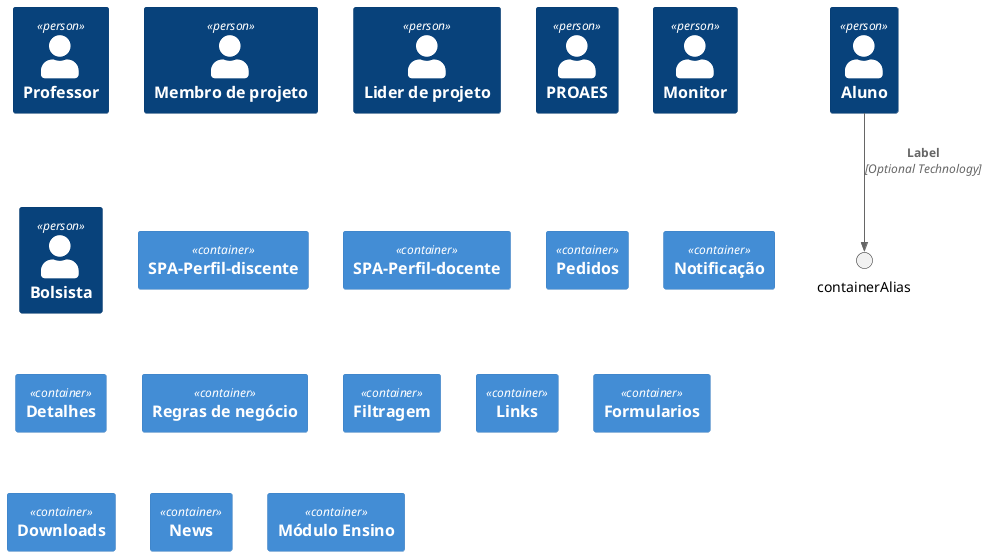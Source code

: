 @startuml C4_Elements
!include <C4/C4_Container>

Person(aluno, "Aluno")
Person(professor, "Professor")
Person(membrosDeProjeto, "Membro de projeto")
Person(liderDeProjeto, "Lider de projeto")
Person(proaes, "PROAES")
Person(monitor, "Monitor")
Person(bolsista, "Bolsista")

Rel(aluno, containerAlias, "Label", "Optional Technology")

Container(spadis, "SPA-Perfil-discente")
Container(spadoc, "SPA-Perfil-docente")

Container(statusSistema, "Pedidos")
Container(notificacaoSistema, "Notificação")
Container(descricaoSistema, "Detalhes")
Container(regrasNegocioSistema, "Regras de negócio")
Container(filtragemSistema, "Filtragem")
Container(linksSistemas, "Links")
Container(formulariosSistemas, "Formularios")
Container(downloadsSistemas, "Downloads")
Container(newsSistemas, "News")
Container(ensino, "Módulo Ensino")


@enduml
